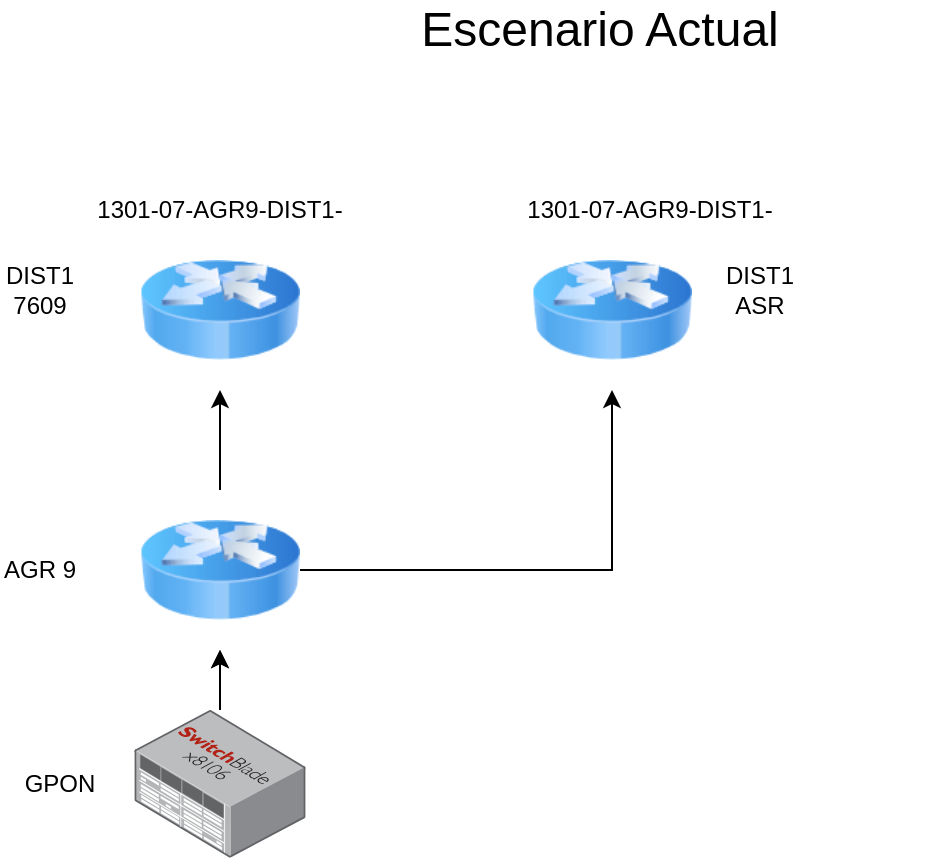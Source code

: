 <mxfile version="14.5.8" type="github"><diagram id="_pvKrL6WHwG1rI27nFIT" name="Page-1"><mxGraphModel dx="868" dy="449" grid="1" gridSize="10" guides="1" tooltips="1" connect="1" arrows="1" fold="1" page="1" pageScale="1" pageWidth="850" pageHeight="1100" math="0" shadow="0"><root><mxCell id="0"/><mxCell id="1" parent="0"/><mxCell id="qLSg9q5msjI1tWfXmDc6-10" style="edgeStyle=orthogonalEdgeStyle;rounded=0;orthogonalLoop=1;jettySize=auto;html=1;" parent="1" source="qLSg9q5msjI1tWfXmDc6-3" target="qLSg9q5msjI1tWfXmDc6-4" edge="1"><mxGeometry relative="1" as="geometry"/></mxCell><mxCell id="OSEE5Xj-HVHX3UK5aRE5-1" style="edgeStyle=orthogonalEdgeStyle;rounded=0;orthogonalLoop=1;jettySize=auto;html=1;" edge="1" parent="1" source="qLSg9q5msjI1tWfXmDc6-3" target="qLSg9q5msjI1tWfXmDc6-5"><mxGeometry relative="1" as="geometry"/></mxCell><mxCell id="qLSg9q5msjI1tWfXmDc6-3" value="" style="image;html=1;image=img/lib/clip_art/networking/Router_Icon_128x128.png" parent="1" vertex="1"><mxGeometry x="290" y="250" width="80" height="80" as="geometry"/></mxCell><mxCell id="qLSg9q5msjI1tWfXmDc6-4" value="" style="image;html=1;image=img/lib/clip_art/networking/Router_Icon_128x128.png" parent="1" vertex="1"><mxGeometry x="290" y="120" width="80" height="80" as="geometry"/></mxCell><mxCell id="qLSg9q5msjI1tWfXmDc6-5" value="" style="image;html=1;image=img/lib/clip_art/networking/Router_Icon_128x128.png" parent="1" vertex="1"><mxGeometry x="486" y="120" width="80" height="80" as="geometry"/></mxCell><mxCell id="qLSg9q5msjI1tWfXmDc6-8" value="" style="edgeStyle=orthogonalEdgeStyle;rounded=0;orthogonalLoop=1;jettySize=auto;html=1;" parent="1" source="qLSg9q5msjI1tWfXmDc6-7" target="qLSg9q5msjI1tWfXmDc6-3" edge="1"><mxGeometry relative="1" as="geometry"/></mxCell><mxCell id="qLSg9q5msjI1tWfXmDc6-9" style="edgeStyle=orthogonalEdgeStyle;rounded=0;orthogonalLoop=1;jettySize=auto;html=1;" parent="1" source="qLSg9q5msjI1tWfXmDc6-7" target="qLSg9q5msjI1tWfXmDc6-3" edge="1"><mxGeometry relative="1" as="geometry"/></mxCell><mxCell id="qLSg9q5msjI1tWfXmDc6-7" value="" style="points=[];aspect=fixed;html=1;align=center;shadow=0;dashed=0;image;image=img/lib/allied_telesis/switch/Modular_Switch_SBx8106.svg;" parent="1" vertex="1"><mxGeometry x="287.1" y="360" width="85.8" height="73.8" as="geometry"/></mxCell><mxCell id="qLSg9q5msjI1tWfXmDc6-17" value="DIST1 7609" style="text;html=1;strokeColor=none;fillColor=none;align=center;verticalAlign=middle;whiteSpace=wrap;rounded=0;" parent="1" vertex="1"><mxGeometry x="220" y="140" width="40" height="20" as="geometry"/></mxCell><mxCell id="qLSg9q5msjI1tWfXmDc6-18" value="&lt;div&gt;AGR 9&lt;br&gt;&lt;/div&gt;" style="text;html=1;strokeColor=none;fillColor=none;align=center;verticalAlign=middle;whiteSpace=wrap;rounded=0;" parent="1" vertex="1"><mxGeometry x="220" y="280" width="40" height="20" as="geometry"/></mxCell><mxCell id="qLSg9q5msjI1tWfXmDc6-51" value="GPON" style="text;html=1;strokeColor=none;fillColor=none;align=center;verticalAlign=middle;whiteSpace=wrap;rounded=0;" parent="1" vertex="1"><mxGeometry x="230" y="386.9" width="40" height="20" as="geometry"/></mxCell><mxCell id="qLSg9q5msjI1tWfXmDc6-55" value="&lt;font style=&quot;font-size: 24px&quot;&gt;Escenario Actual&lt;/font&gt;" style="text;html=1;strokeColor=none;fillColor=none;align=center;verticalAlign=middle;whiteSpace=wrap;rounded=0;" parent="1" vertex="1"><mxGeometry x="350" y="10" width="340" height="20" as="geometry"/></mxCell><mxCell id="OSEE5Xj-HVHX3UK5aRE5-2" value="DIST1 ASR" style="text;html=1;strokeColor=none;fillColor=none;align=center;verticalAlign=middle;whiteSpace=wrap;rounded=0;" vertex="1" parent="1"><mxGeometry x="580" y="140" width="40" height="20" as="geometry"/></mxCell><mxCell id="OSEE5Xj-HVHX3UK5aRE5-3" value="1301-07-AGR9-DIST1- " style="text;html=1;strokeColor=none;fillColor=none;align=center;verticalAlign=middle;whiteSpace=wrap;rounded=0;" vertex="1" parent="1"><mxGeometry x="265" y="100" width="130" height="20" as="geometry"/></mxCell><mxCell id="OSEE5Xj-HVHX3UK5aRE5-4" value="1301-07-AGR9-DIST1- " style="text;html=1;strokeColor=none;fillColor=none;align=center;verticalAlign=middle;whiteSpace=wrap;rounded=0;" vertex="1" parent="1"><mxGeometry x="480" y="100" width="130" height="20" as="geometry"/></mxCell></root></mxGraphModel></diagram></mxfile>